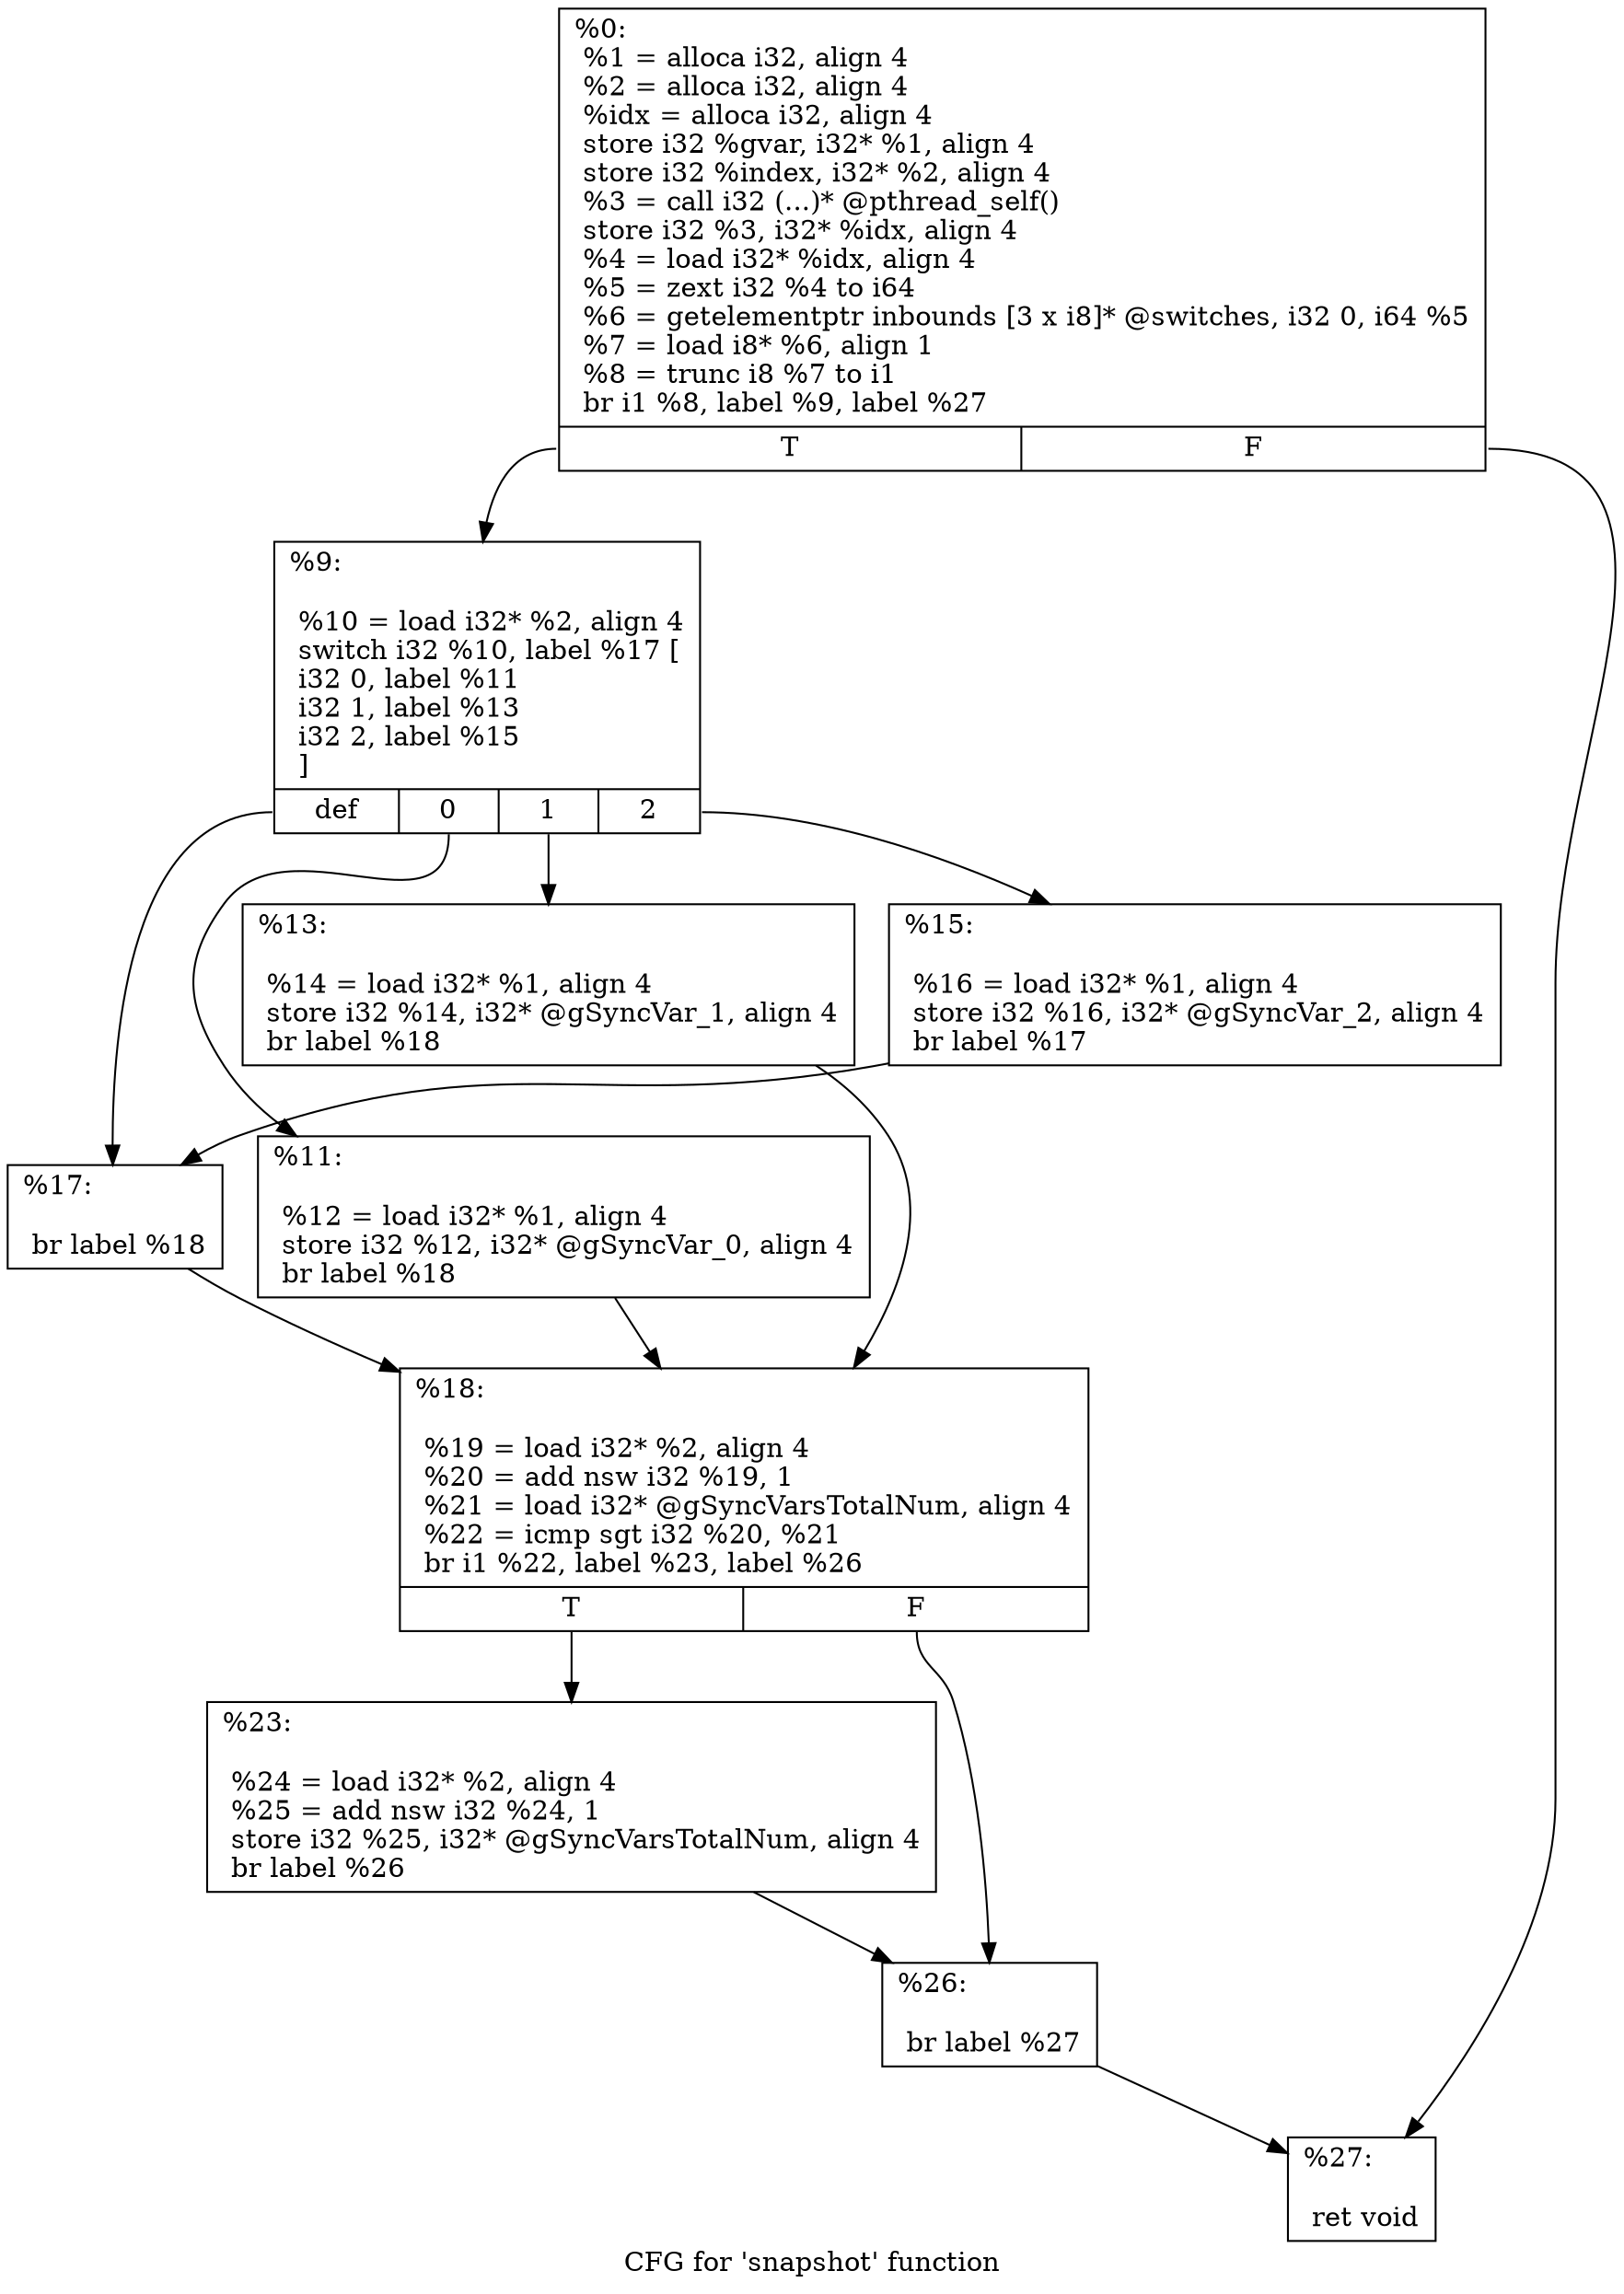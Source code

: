 digraph "CFG for 'snapshot' function" {
	label="CFG for 'snapshot' function";

	Node0x2bd5660 [shape=record,label="{%0:\l  %1 = alloca i32, align 4\l  %2 = alloca i32, align 4\l  %idx = alloca i32, align 4\l  store i32 %gvar, i32* %1, align 4\l  store i32 %index, i32* %2, align 4\l  %3 = call i32 (...)* @pthread_self()\l  store i32 %3, i32* %idx, align 4\l  %4 = load i32* %idx, align 4\l  %5 = zext i32 %4 to i64\l  %6 = getelementptr inbounds [3 x i8]* @switches, i32 0, i64 %5\l  %7 = load i8* %6, align 1\l  %8 = trunc i8 %7 to i1\l  br i1 %8, label %9, label %27\l|{<s0>T|<s1>F}}"];
	Node0x2bd5660:s0 -> Node0x2bd56c0;
	Node0x2bd5660:s1 -> Node0x2bd59c0;
	Node0x2bd56c0 [shape=record,label="{%9:\l\l  %10 = load i32* %2, align 4\l  switch i32 %10, label %17 [\l    i32 0, label %11\l    i32 1, label %13\l    i32 2, label %15\l  ]\l|{<s0>def|<s1>0|<s2>1|<s3>2}}"];
	Node0x2bd56c0:s0 -> Node0x2bd5840;
	Node0x2bd56c0:s1 -> Node0x2bd5720;
	Node0x2bd56c0:s2 -> Node0x2bd5780;
	Node0x2bd56c0:s3 -> Node0x2bd57e0;
	Node0x2bd5720 [shape=record,label="{%11:\l\l  %12 = load i32* %1, align 4\l  store i32 %12, i32* @gSyncVar_0, align 4\l  br label %18\l}"];
	Node0x2bd5720 -> Node0x2bd58a0;
	Node0x2bd5780 [shape=record,label="{%13:\l\l  %14 = load i32* %1, align 4\l  store i32 %14, i32* @gSyncVar_1, align 4\l  br label %18\l}"];
	Node0x2bd5780 -> Node0x2bd58a0;
	Node0x2bd57e0 [shape=record,label="{%15:\l\l  %16 = load i32* %1, align 4\l  store i32 %16, i32* @gSyncVar_2, align 4\l  br label %17\l}"];
	Node0x2bd57e0 -> Node0x2bd5840;
	Node0x2bd5840 [shape=record,label="{%17:\l\l  br label %18\l}"];
	Node0x2bd5840 -> Node0x2bd58a0;
	Node0x2bd58a0 [shape=record,label="{%18:\l\l  %19 = load i32* %2, align 4\l  %20 = add nsw i32 %19, 1\l  %21 = load i32* @gSyncVarsTotalNum, align 4\l  %22 = icmp sgt i32 %20, %21\l  br i1 %22, label %23, label %26\l|{<s0>T|<s1>F}}"];
	Node0x2bd58a0:s0 -> Node0x2bd5900;
	Node0x2bd58a0:s1 -> Node0x2bd5960;
	Node0x2bd5900 [shape=record,label="{%23:\l\l  %24 = load i32* %2, align 4\l  %25 = add nsw i32 %24, 1\l  store i32 %25, i32* @gSyncVarsTotalNum, align 4\l  br label %26\l}"];
	Node0x2bd5900 -> Node0x2bd5960;
	Node0x2bd5960 [shape=record,label="{%26:\l\l  br label %27\l}"];
	Node0x2bd5960 -> Node0x2bd59c0;
	Node0x2bd59c0 [shape=record,label="{%27:\l\l  ret void\l}"];
}
